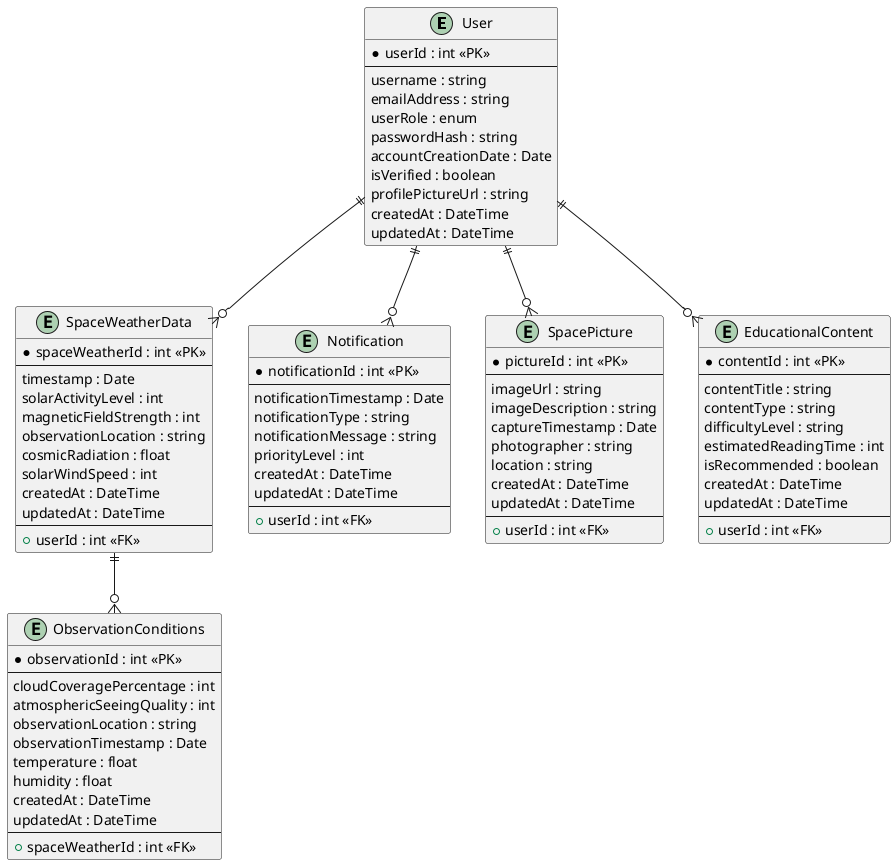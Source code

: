@startuml

entity User {
    * userId : int <<PK>>
    --
    username : string
    emailAddress : string
    userRole : enum
    passwordHash : string
    accountCreationDate : Date
    isVerified : boolean
    profilePictureUrl : string
    createdAt : DateTime
    updatedAt : DateTime
}

entity SpaceWeatherData {
    * spaceWeatherId : int <<PK>>
    --
    timestamp : Date
    solarActivityLevel : int
    magneticFieldStrength : int
    observationLocation : string
    cosmicRadiation : float
    solarWindSpeed : int
    createdAt : DateTime
    updatedAt : DateTime
    --
    + userId : int <<FK>>
}

entity ObservationConditions {
    * observationId : int <<PK>>
    --
    cloudCoveragePercentage : int
    atmosphericSeeingQuality : int
    observationLocation : string
    observationTimestamp : Date
    temperature : float
    humidity : float
    createdAt : DateTime
    updatedAt : DateTime
    --
    + spaceWeatherId : int <<FK>>
}

entity Notification {
    * notificationId : int <<PK>>
    --
    notificationTimestamp : Date
    notificationType : string
    notificationMessage : string
    priorityLevel : int
    createdAt : DateTime
    updatedAt : DateTime
    --
    + userId : int <<FK>>
}

entity SpacePicture {
    * pictureId : int <<PK>>
    --
    imageUrl : string
    imageDescription : string
    captureTimestamp : Date
    photographer : string
    location : string
    createdAt : DateTime
    updatedAt : DateTime
    --
    + userId : int <<FK>>
}

entity EducationalContent {
    * contentId : int <<PK>>
    --
    contentTitle : string
    contentType : string
    difficultyLevel : string
    estimatedReadingTime : int
    isRecommended : boolean
    createdAt : DateTime
    updatedAt : DateTime
    --
    + userId : int <<FK>>
}

User ||--o{ SpaceWeatherData
SpaceWeatherData ||--o{ ObservationConditions
User ||--o{ Notification
User ||--o{ SpacePicture
User ||--o{ EducationalContent

@enduml
